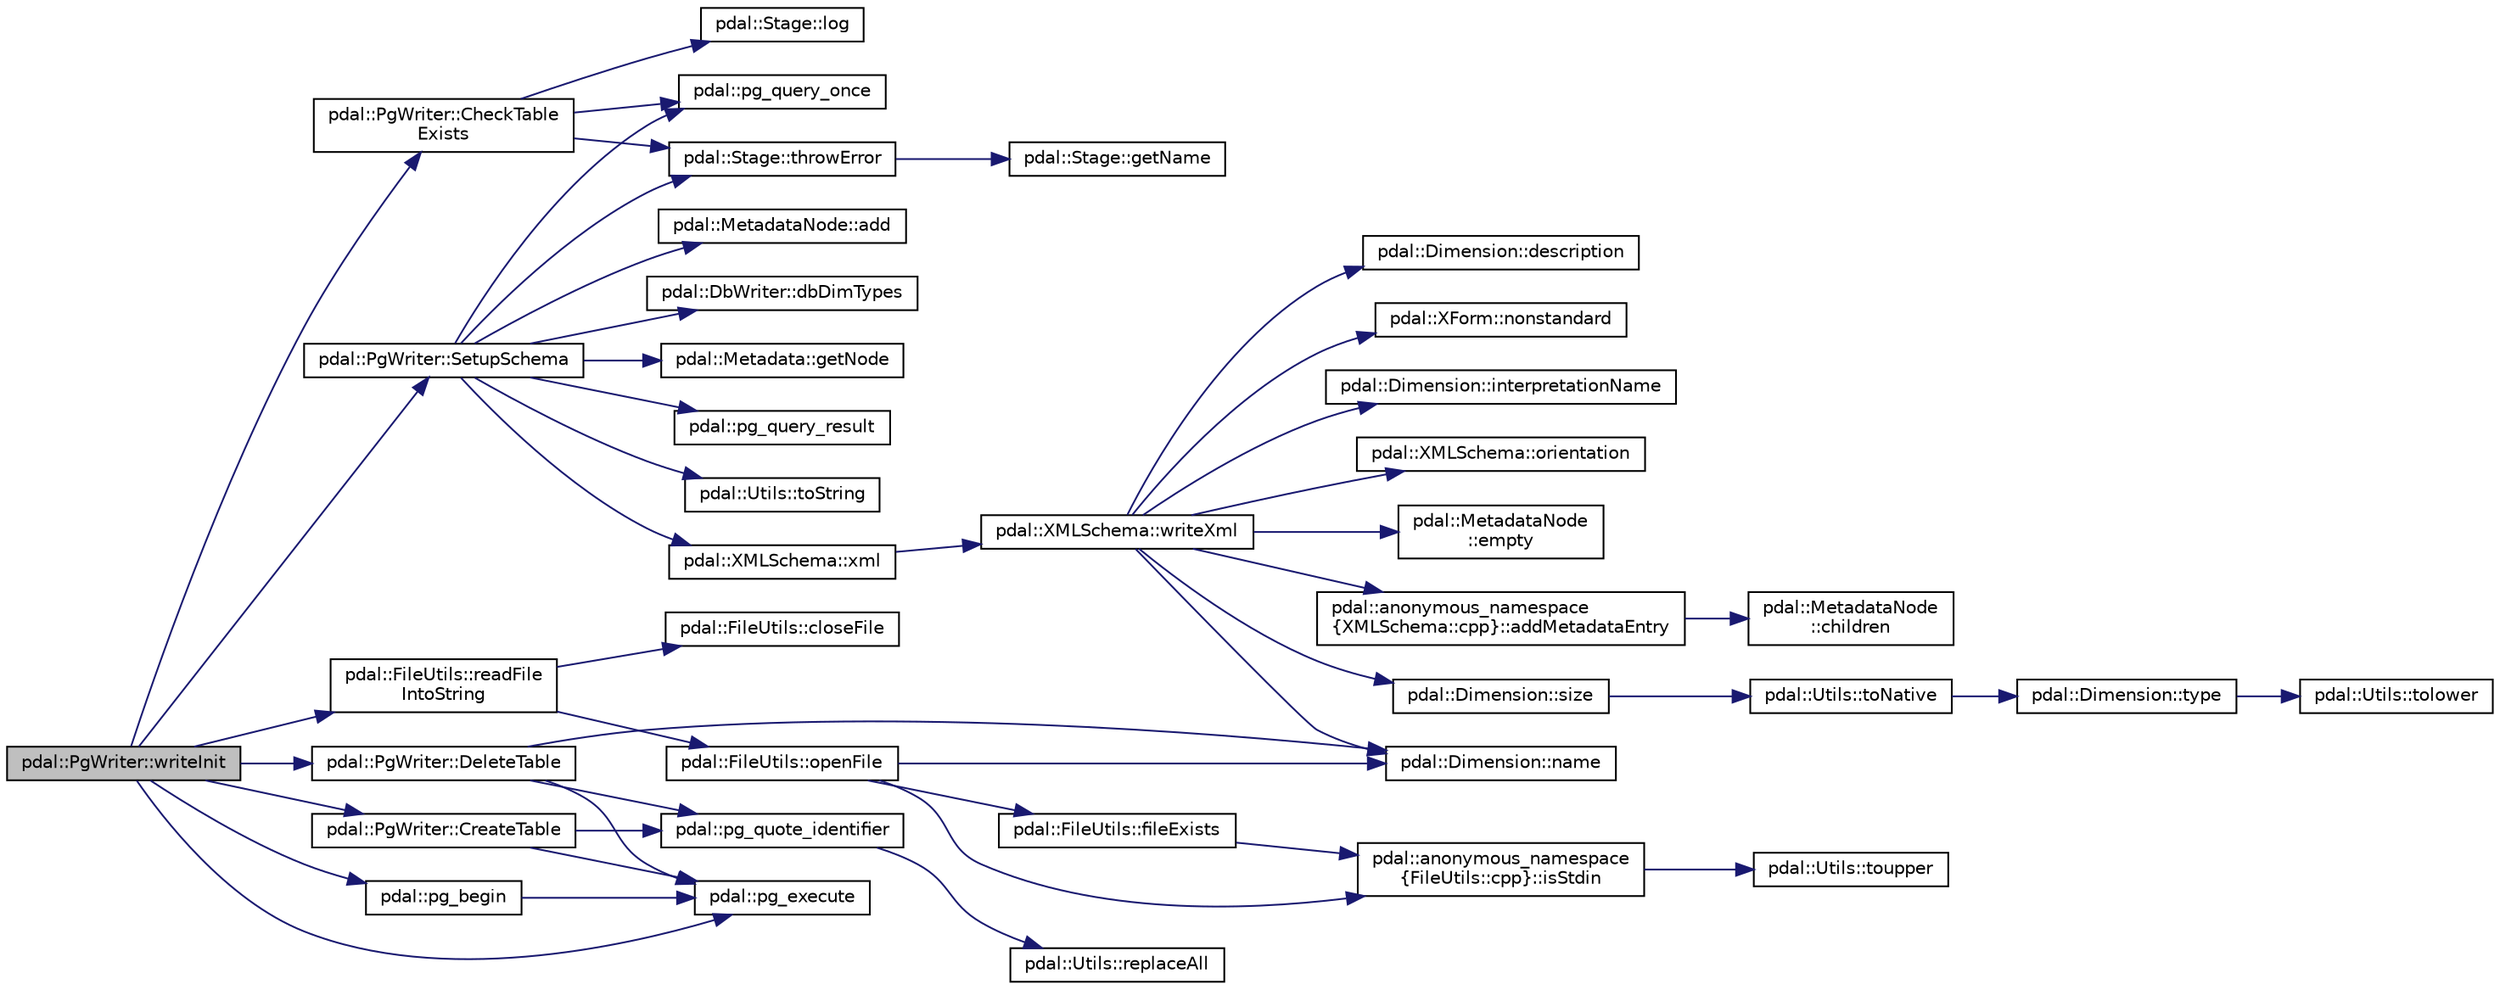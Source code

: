 digraph "pdal::PgWriter::writeInit"
{
  edge [fontname="Helvetica",fontsize="10",labelfontname="Helvetica",labelfontsize="10"];
  node [fontname="Helvetica",fontsize="10",shape=record];
  rankdir="LR";
  Node1 [label="pdal::PgWriter::writeInit",height=0.2,width=0.4,color="black", fillcolor="grey75", style="filled", fontcolor="black"];
  Node1 -> Node2 [color="midnightblue",fontsize="10",style="solid",fontname="Helvetica"];
  Node2 [label="pdal::PgWriter::CheckTable\lExists",height=0.2,width=0.4,color="black", fillcolor="white", style="filled",URL="$classpdal_1_1PgWriter.html#a4af9d048c68de23b6f7a70d5ac3b063f"];
  Node2 -> Node3 [color="midnightblue",fontsize="10",style="solid",fontname="Helvetica"];
  Node3 [label="pdal::Stage::log",height=0.2,width=0.4,color="black", fillcolor="white", style="filled",URL="$classpdal_1_1Stage.html#ae8c29817e14d7cda53fdcbb23102d872"];
  Node2 -> Node4 [color="midnightblue",fontsize="10",style="solid",fontname="Helvetica"];
  Node4 [label="pdal::pg_query_once",height=0.2,width=0.4,color="black", fillcolor="white", style="filled",URL="$namespacepdal.html#ad69ac66aae29c213befad05eaa269bf1"];
  Node2 -> Node5 [color="midnightblue",fontsize="10",style="solid",fontname="Helvetica"];
  Node5 [label="pdal::Stage::throwError",height=0.2,width=0.4,color="black", fillcolor="white", style="filled",URL="$classpdal_1_1Stage.html#abdbd1176da12dfd882d931a43290797f"];
  Node5 -> Node6 [color="midnightblue",fontsize="10",style="solid",fontname="Helvetica"];
  Node6 [label="pdal::Stage::getName",height=0.2,width=0.4,color="black", fillcolor="white", style="filled",URL="$classpdal_1_1Stage.html#a6c81d6fbbac17ebe4cd63806916cc750"];
  Node1 -> Node7 [color="midnightblue",fontsize="10",style="solid",fontname="Helvetica"];
  Node7 [label="pdal::PgWriter::CreateTable",height=0.2,width=0.4,color="black", fillcolor="white", style="filled",URL="$classpdal_1_1PgWriter.html#a4e7df4a069d1c5d1e7df26c8a9472ffd"];
  Node7 -> Node8 [color="midnightblue",fontsize="10",style="solid",fontname="Helvetica"];
  Node8 [label="pdal::pg_execute",height=0.2,width=0.4,color="black", fillcolor="white", style="filled",URL="$namespacepdal.html#a5eac2926f1224d534da8c435e6a645d1"];
  Node7 -> Node9 [color="midnightblue",fontsize="10",style="solid",fontname="Helvetica"];
  Node9 [label="pdal::pg_quote_identifier",height=0.2,width=0.4,color="black", fillcolor="white", style="filled",URL="$namespacepdal.html#ad99ce17aa864ec243dd2c32460009634"];
  Node9 -> Node10 [color="midnightblue",fontsize="10",style="solid",fontname="Helvetica"];
  Node10 [label="pdal::Utils::replaceAll",height=0.2,width=0.4,color="black", fillcolor="white", style="filled",URL="$namespacepdal_1_1Utils.html#aee933a3f2afb351283582a3a50319fca"];
  Node1 -> Node11 [color="midnightblue",fontsize="10",style="solid",fontname="Helvetica"];
  Node11 [label="pdal::PgWriter::DeleteTable",height=0.2,width=0.4,color="black", fillcolor="white", style="filled",URL="$classpdal_1_1PgWriter.html#a3e4c45acd456ff4f9a24510c6ab79088"];
  Node11 -> Node12 [color="midnightblue",fontsize="10",style="solid",fontname="Helvetica"];
  Node12 [label="pdal::Dimension::name",height=0.2,width=0.4,color="black", fillcolor="white", style="filled",URL="$namespacepdal_1_1Dimension.html#af3176b0b7e6b4be000317846cf7c2718"];
  Node11 -> Node8 [color="midnightblue",fontsize="10",style="solid",fontname="Helvetica"];
  Node11 -> Node9 [color="midnightblue",fontsize="10",style="solid",fontname="Helvetica"];
  Node1 -> Node13 [color="midnightblue",fontsize="10",style="solid",fontname="Helvetica"];
  Node13 [label="pdal::pg_begin",height=0.2,width=0.4,color="black", fillcolor="white", style="filled",URL="$namespacepdal.html#afe1717f9645892064094713c3f4f3315"];
  Node13 -> Node8 [color="midnightblue",fontsize="10",style="solid",fontname="Helvetica"];
  Node1 -> Node8 [color="midnightblue",fontsize="10",style="solid",fontname="Helvetica"];
  Node1 -> Node14 [color="midnightblue",fontsize="10",style="solid",fontname="Helvetica"];
  Node14 [label="pdal::FileUtils::readFile\lIntoString",height=0.2,width=0.4,color="black", fillcolor="white", style="filled",URL="$namespacepdal_1_1FileUtils.html#a183613921413dc5f8fe3efe45763945c"];
  Node14 -> Node15 [color="midnightblue",fontsize="10",style="solid",fontname="Helvetica"];
  Node15 [label="pdal::FileUtils::openFile",height=0.2,width=0.4,color="black", fillcolor="white", style="filled",URL="$namespacepdal_1_1FileUtils.html#aeeda62ff11a1e6bcc9175f51f7efe522"];
  Node15 -> Node12 [color="midnightblue",fontsize="10",style="solid",fontname="Helvetica"];
  Node15 -> Node16 [color="midnightblue",fontsize="10",style="solid",fontname="Helvetica"];
  Node16 [label="pdal::anonymous_namespace\l\{FileUtils::cpp\}::isStdin",height=0.2,width=0.4,color="black", fillcolor="white", style="filled",URL="$namespacepdal_1_1anonymous__namespace_02FileUtils_8cpp_03.html#a813a530ad72d50f747643f1bb996cacf"];
  Node16 -> Node17 [color="midnightblue",fontsize="10",style="solid",fontname="Helvetica"];
  Node17 [label="pdal::Utils::toupper",height=0.2,width=0.4,color="black", fillcolor="white", style="filled",URL="$namespacepdal_1_1Utils.html#a28e3e2faff94b20f9908e77bc54ed983"];
  Node15 -> Node18 [color="midnightblue",fontsize="10",style="solid",fontname="Helvetica"];
  Node18 [label="pdal::FileUtils::fileExists",height=0.2,width=0.4,color="black", fillcolor="white", style="filled",URL="$namespacepdal_1_1FileUtils.html#ae2b8f1ddc38b0033b685a0bde6106ba1"];
  Node18 -> Node16 [color="midnightblue",fontsize="10",style="solid",fontname="Helvetica"];
  Node14 -> Node19 [color="midnightblue",fontsize="10",style="solid",fontname="Helvetica"];
  Node19 [label="pdal::FileUtils::closeFile",height=0.2,width=0.4,color="black", fillcolor="white", style="filled",URL="$namespacepdal_1_1FileUtils.html#a04d2d37c72f0f400f5d5b917b2f2ba05"];
  Node1 -> Node20 [color="midnightblue",fontsize="10",style="solid",fontname="Helvetica"];
  Node20 [label="pdal::PgWriter::SetupSchema",height=0.2,width=0.4,color="black", fillcolor="white", style="filled",URL="$classpdal_1_1PgWriter.html#a53ebf855ce148dfff8b9d21e8015ee4f"];
  Node20 -> Node21 [color="midnightblue",fontsize="10",style="solid",fontname="Helvetica"];
  Node21 [label="pdal::MetadataNode::add",height=0.2,width=0.4,color="black", fillcolor="white", style="filled",URL="$classpdal_1_1MetadataNode.html#af2c1c5d91f6ab47a804aa8a0a1b043c2"];
  Node20 -> Node22 [color="midnightblue",fontsize="10",style="solid",fontname="Helvetica"];
  Node22 [label="pdal::DbWriter::dbDimTypes",height=0.2,width=0.4,color="black", fillcolor="white", style="filled",URL="$classpdal_1_1DbWriter.html#aa59072aba21063c635bdd5a7bf5e6597"];
  Node20 -> Node23 [color="midnightblue",fontsize="10",style="solid",fontname="Helvetica"];
  Node23 [label="pdal::Metadata::getNode",height=0.2,width=0.4,color="black", fillcolor="white", style="filled",URL="$classpdal_1_1Metadata.html#a814b102d379464268245c23abbdd4b38"];
  Node20 -> Node4 [color="midnightblue",fontsize="10",style="solid",fontname="Helvetica"];
  Node20 -> Node24 [color="midnightblue",fontsize="10",style="solid",fontname="Helvetica"];
  Node24 [label="pdal::pg_query_result",height=0.2,width=0.4,color="black", fillcolor="white", style="filled",URL="$namespacepdal.html#aa40e03c638df615fa62327f57b5b8ec5"];
  Node20 -> Node5 [color="midnightblue",fontsize="10",style="solid",fontname="Helvetica"];
  Node20 -> Node25 [color="midnightblue",fontsize="10",style="solid",fontname="Helvetica"];
  Node25 [label="pdal::Utils::toString",height=0.2,width=0.4,color="black", fillcolor="white", style="filled",URL="$namespacepdal_1_1Utils.html#a19dbb0a5ce84b6f60fea55cd54e674cf"];
  Node20 -> Node26 [color="midnightblue",fontsize="10",style="solid",fontname="Helvetica"];
  Node26 [label="pdal::XMLSchema::xml",height=0.2,width=0.4,color="black", fillcolor="white", style="filled",URL="$classpdal_1_1XMLSchema.html#ab65bccb4fea02c913d969ce284f88b68"];
  Node26 -> Node27 [color="midnightblue",fontsize="10",style="solid",fontname="Helvetica"];
  Node27 [label="pdal::XMLSchema::writeXml",height=0.2,width=0.4,color="black", fillcolor="white", style="filled",URL="$classpdal_1_1XMLSchema.html#a9148f9295b75c3db5f6fed865ccf90f6"];
  Node27 -> Node28 [color="midnightblue",fontsize="10",style="solid",fontname="Helvetica"];
  Node28 [label="pdal::Dimension::size",height=0.2,width=0.4,color="black", fillcolor="white", style="filled",URL="$namespacepdal_1_1Dimension.html#acf81dae9d5946f3a941f9df154b2329b"];
  Node28 -> Node29 [color="midnightblue",fontsize="10",style="solid",fontname="Helvetica"];
  Node29 [label="pdal::Utils::toNative",height=0.2,width=0.4,color="black", fillcolor="white", style="filled",URL="$namespacepdal_1_1Utils.html#a59253304d0f929e3a3ea00f09636002f"];
  Node29 -> Node30 [color="midnightblue",fontsize="10",style="solid",fontname="Helvetica"];
  Node30 [label="pdal::Dimension::type",height=0.2,width=0.4,color="black", fillcolor="white", style="filled",URL="$namespacepdal_1_1Dimension.html#a880d689fed54aa3ded6f88c9e058c5d2"];
  Node30 -> Node31 [color="midnightblue",fontsize="10",style="solid",fontname="Helvetica"];
  Node31 [label="pdal::Utils::tolower",height=0.2,width=0.4,color="black", fillcolor="white", style="filled",URL="$namespacepdal_1_1Utils.html#a5268937cf695835e55392f752dc02cb2"];
  Node27 -> Node32 [color="midnightblue",fontsize="10",style="solid",fontname="Helvetica"];
  Node32 [label="pdal::Dimension::description",height=0.2,width=0.4,color="black", fillcolor="white", style="filled",URL="$namespacepdal_1_1Dimension.html#a4041a0eeee0ca503caad91db24affa0e"];
  Node27 -> Node33 [color="midnightblue",fontsize="10",style="solid",fontname="Helvetica"];
  Node33 [label="pdal::XForm::nonstandard",height=0.2,width=0.4,color="black", fillcolor="white", style="filled",URL="$structpdal_1_1XForm.html#aa8911e8618efef91038c0b4d1e37c331"];
  Node27 -> Node12 [color="midnightblue",fontsize="10",style="solid",fontname="Helvetica"];
  Node27 -> Node34 [color="midnightblue",fontsize="10",style="solid",fontname="Helvetica"];
  Node34 [label="pdal::Dimension::interpretationName",height=0.2,width=0.4,color="black", fillcolor="white", style="filled",URL="$namespacepdal_1_1Dimension.html#acc41232ae1e707d6c928ffb9a56592d3"];
  Node27 -> Node35 [color="midnightblue",fontsize="10",style="solid",fontname="Helvetica"];
  Node35 [label="pdal::XMLSchema::orientation",height=0.2,width=0.4,color="black", fillcolor="white", style="filled",URL="$classpdal_1_1XMLSchema.html#a9b9265cfb89000cbc60013d785f14a89"];
  Node27 -> Node36 [color="midnightblue",fontsize="10",style="solid",fontname="Helvetica"];
  Node36 [label="pdal::MetadataNode\l::empty",height=0.2,width=0.4,color="black", fillcolor="white", style="filled",URL="$classpdal_1_1MetadataNode.html#a097ca6118bd2432005d1815dc23c6c1f"];
  Node27 -> Node37 [color="midnightblue",fontsize="10",style="solid",fontname="Helvetica"];
  Node37 [label="pdal::anonymous_namespace\l\{XMLSchema::cpp\}::addMetadataEntry",height=0.2,width=0.4,color="black", fillcolor="white", style="filled",URL="$namespacepdal_1_1anonymous__namespace_02XMLSchema_8cpp_03.html#a9c3ad98fd8f4f67f2c954bf92591af1d"];
  Node37 -> Node38 [color="midnightblue",fontsize="10",style="solid",fontname="Helvetica"];
  Node38 [label="pdal::MetadataNode\l::children",height=0.2,width=0.4,color="black", fillcolor="white", style="filled",URL="$classpdal_1_1MetadataNode.html#ab86b0ccbf27f9eee29cbb5252e9431b7"];
}
